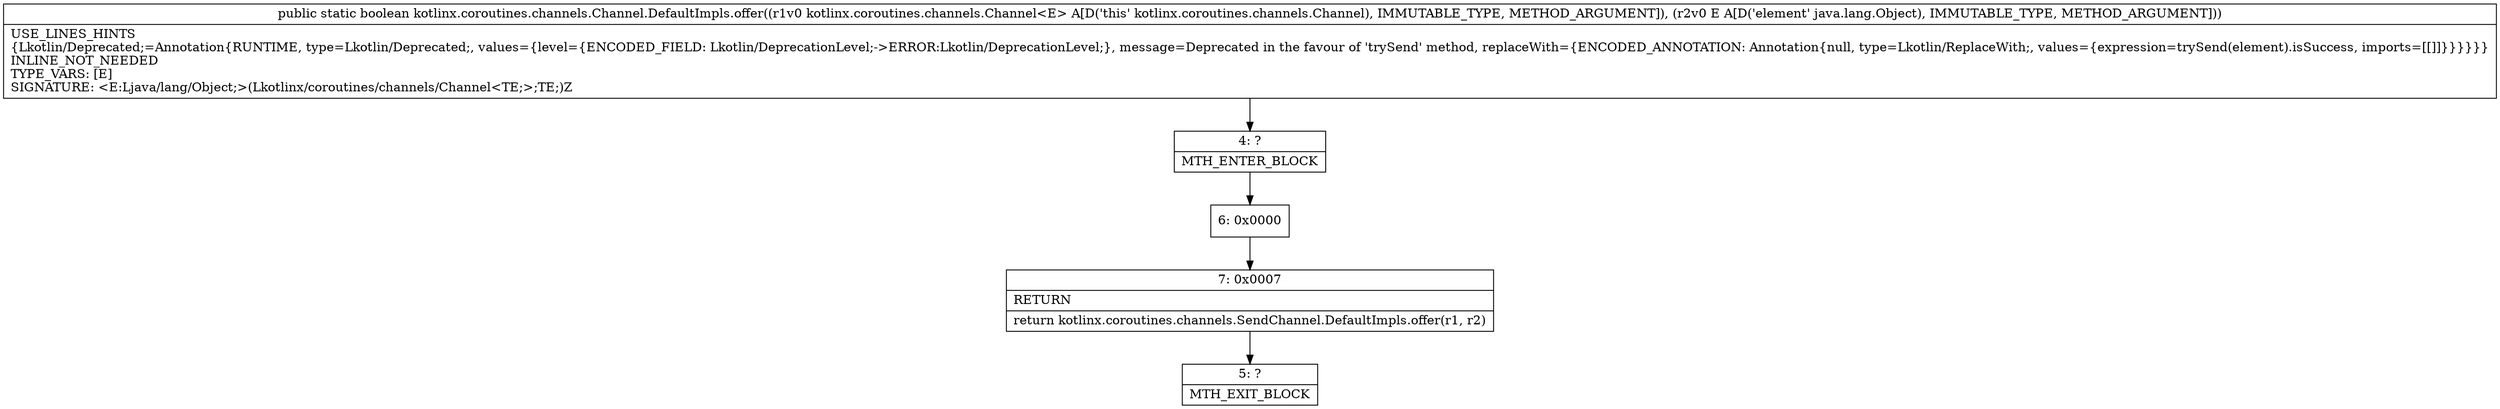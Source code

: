 digraph "CFG forkotlinx.coroutines.channels.Channel.DefaultImpls.offer(Lkotlinx\/coroutines\/channels\/Channel;Ljava\/lang\/Object;)Z" {
Node_4 [shape=record,label="{4\:\ ?|MTH_ENTER_BLOCK\l}"];
Node_6 [shape=record,label="{6\:\ 0x0000}"];
Node_7 [shape=record,label="{7\:\ 0x0007|RETURN\l|return kotlinx.coroutines.channels.SendChannel.DefaultImpls.offer(r1, r2)\l}"];
Node_5 [shape=record,label="{5\:\ ?|MTH_EXIT_BLOCK\l}"];
MethodNode[shape=record,label="{public static boolean kotlinx.coroutines.channels.Channel.DefaultImpls.offer((r1v0 kotlinx.coroutines.channels.Channel\<E\> A[D('this' kotlinx.coroutines.channels.Channel), IMMUTABLE_TYPE, METHOD_ARGUMENT]), (r2v0 E A[D('element' java.lang.Object), IMMUTABLE_TYPE, METHOD_ARGUMENT]))  | USE_LINES_HINTS\l\{Lkotlin\/Deprecated;=Annotation\{RUNTIME, type=Lkotlin\/Deprecated;, values=\{level=\{ENCODED_FIELD: Lkotlin\/DeprecationLevel;\-\>ERROR:Lkotlin\/DeprecationLevel;\}, message=Deprecated in the favour of 'trySend' method, replaceWith=\{ENCODED_ANNOTATION: Annotation\{null, type=Lkotlin\/ReplaceWith;, values=\{expression=trySend(element).isSuccess, imports=[[]]\}\}\}\}\}\}\lINLINE_NOT_NEEDED\lTYPE_VARS: [E]\lSIGNATURE: \<E:Ljava\/lang\/Object;\>(Lkotlinx\/coroutines\/channels\/Channel\<TE;\>;TE;)Z\l}"];
MethodNode -> Node_4;Node_4 -> Node_6;
Node_6 -> Node_7;
Node_7 -> Node_5;
}

